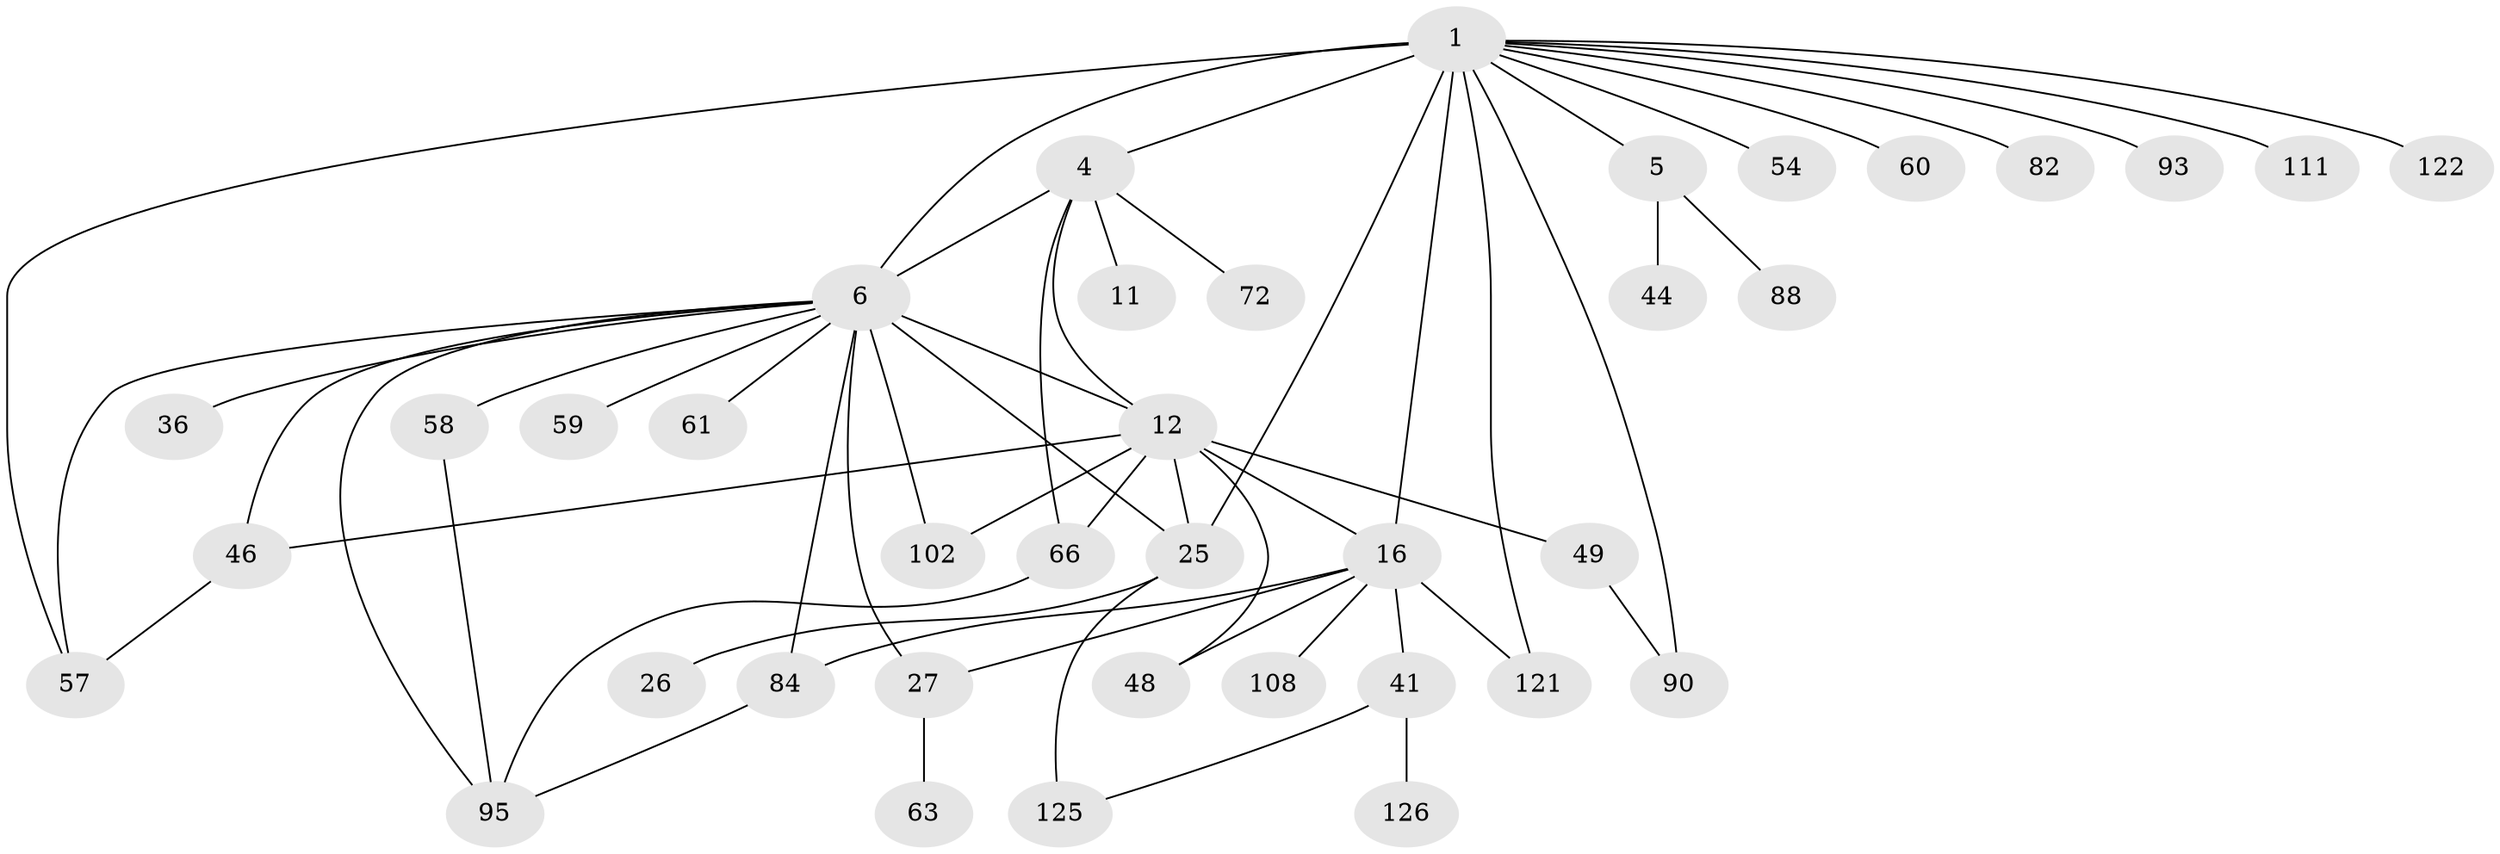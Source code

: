 // original degree distribution, {6: 0.05426356589147287, 7: 0.023255813953488372, 4: 0.10077519379844961, 2: 0.2868217054263566, 9: 0.007751937984496124, 1: 0.3333333333333333, 5: 0.023255813953488372, 3: 0.17054263565891473}
// Generated by graph-tools (version 1.1) at 2025/17/03/04/25 18:17:10]
// undirected, 38 vertices, 56 edges
graph export_dot {
graph [start="1"]
  node [color=gray90,style=filled];
  1 [super="+2+7+3"];
  4 [super="+89+45"];
  5 [super="+35"];
  6 [super="+114+69+40+22+110+8+24"];
  11;
  12 [super="+18+13+17"];
  16 [super="+96+86+32+30+37"];
  25 [super="+87+118+70+109"];
  26 [super="+117+106"];
  27 [super="+28"];
  36 [super="+97"];
  41 [super="+52+56+81"];
  44;
  46 [super="+80+98+55"];
  48 [super="+116"];
  49 [super="+107+50"];
  54;
  57 [super="+103+85+92"];
  58 [super="+67+104"];
  59;
  60 [super="+77"];
  61;
  63;
  66 [super="+78"];
  72;
  82;
  84;
  88;
  90;
  93 [super="+124"];
  95 [super="+128"];
  102;
  108;
  111;
  121;
  122;
  125;
  126;
  1 -- 16 [weight=2];
  1 -- 60;
  1 -- 4;
  1 -- 6 [weight=4];
  1 -- 25 [weight=2];
  1 -- 122;
  1 -- 93;
  1 -- 5 [weight=2];
  1 -- 82;
  1 -- 54 [weight=2];
  1 -- 57 [weight=2];
  1 -- 90;
  1 -- 121;
  1 -- 111;
  4 -- 11;
  4 -- 12;
  4 -- 66;
  4 -- 72;
  4 -- 6;
  5 -- 88;
  5 -- 44;
  6 -- 102;
  6 -- 95;
  6 -- 57 [weight=2];
  6 -- 25 [weight=2];
  6 -- 59;
  6 -- 12 [weight=2];
  6 -- 46;
  6 -- 84;
  6 -- 58;
  6 -- 27;
  6 -- 61;
  6 -- 36;
  12 -- 66;
  12 -- 102;
  12 -- 46;
  12 -- 16;
  12 -- 49 [weight=2];
  12 -- 48;
  12 -- 25;
  16 -- 84;
  16 -- 121;
  16 -- 27;
  16 -- 108;
  16 -- 41 [weight=2];
  16 -- 48;
  25 -- 26;
  25 -- 125;
  27 -- 63;
  41 -- 125;
  41 -- 126;
  46 -- 57;
  49 -- 90;
  58 -- 95;
  66 -- 95;
  84 -- 95;
}
